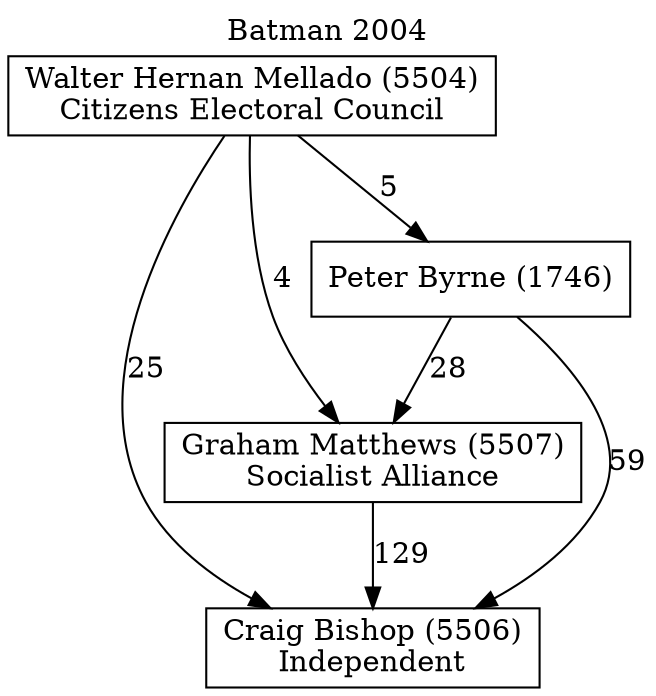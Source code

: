 // House preference flow
digraph "Craig Bishop (5506)_Batman_2004" {
	graph [label="Batman 2004" labelloc=t mclimit=10]
	node [shape=box]
	"Craig Bishop (5506)" [label="Craig Bishop (5506)
Independent"]
	"Graham Matthews (5507)" [label="Graham Matthews (5507)
Socialist Alliance"]
	"Peter Byrne (1746)" [label="Peter Byrne (1746)
"]
	"Walter Hernan Mellado (5504)" [label="Walter Hernan Mellado (5504)
Citizens Electoral Council"]
	"Graham Matthews (5507)" -> "Craig Bishop (5506)" [label=129]
	"Peter Byrne (1746)" -> "Graham Matthews (5507)" [label=28]
	"Walter Hernan Mellado (5504)" -> "Peter Byrne (1746)" [label=5]
	"Peter Byrne (1746)" -> "Craig Bishop (5506)" [label=59]
	"Walter Hernan Mellado (5504)" -> "Craig Bishop (5506)" [label=25]
	"Walter Hernan Mellado (5504)" -> "Graham Matthews (5507)" [label=4]
}
